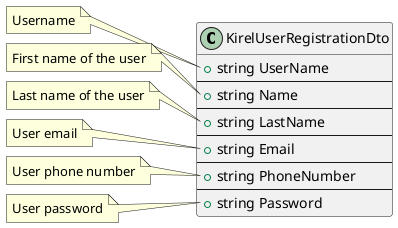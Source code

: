 ﻿@startuml

class KirelUserRegistrationDto{
    +string UserName
    --
    +string Name
    --
    +string LastName 
    --
    +string Email
    --
    +string PhoneNumber
    --
    +string Password
}

note left of KirelUserRegistrationDto::UserName
  Username
end note

note left of KirelUserRegistrationDto::"string Name"
  First name of the user
end note

note left of KirelUserRegistrationDto::LastName
  Last name of the user
end note

note left of KirelUserRegistrationDto::Email
  User email
end note

note left of KirelUserRegistrationDto::PhoneNumber
  User phone number
end note

note left of KirelUserRegistrationDto::Password
  User password
end note

@enduml